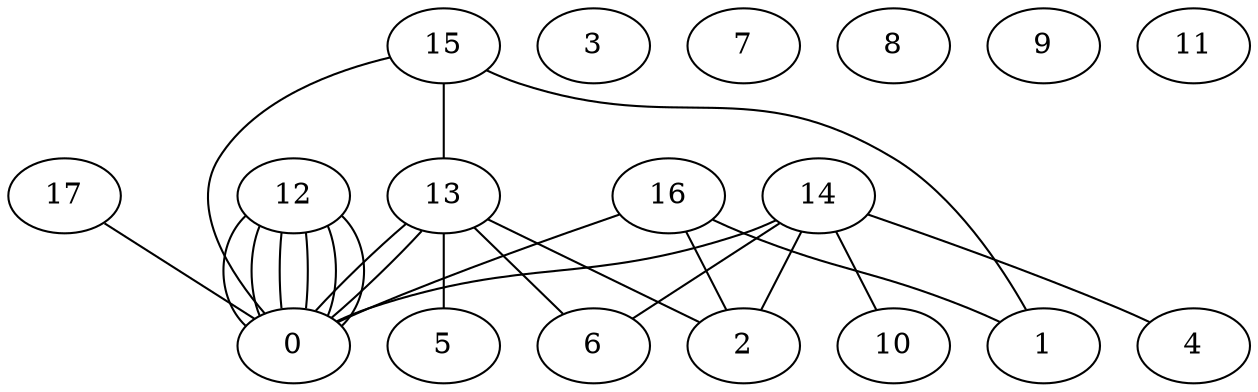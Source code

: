 graph G {
0;
1;
2;
3;
4;
5;
6;
7;
8;
9;
10;
11;
12;
13;
14;
15;
16;
17;
17--0 ;
16--1 ;
16--2 ;
16--0 ;
15--13 ;
15--0 ;
15--1 ;
14--6 ;
14--10 ;
14--2 ;
14--4 ;
14--0 ;
13--0 ;
13--6 ;
13--2 ;
13--5 ;
13--0 ;
12--0 ;
12--0 ;
12--0 ;
12--0 ;
12--0 ;
12--0 ;
}
